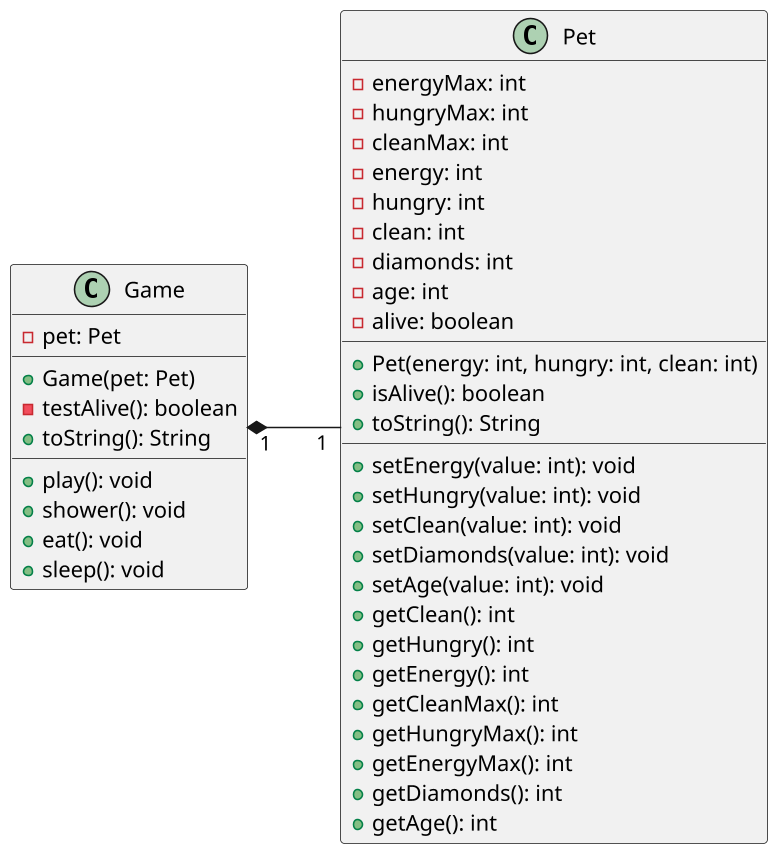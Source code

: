 @startuml

skinparam defaultFontName Hasklig
skinparam dpi 150

left to right direction

class Pet {
    - energyMax: int
    - hungryMax: int
    - cleanMax: int
    - energy: int
    - hungry: int
    - clean: int
    - diamonds: int
    - age: int
    - alive: boolean
    __
    + Pet(energy: int, hungry: int, clean: int)
    + isAlive(): boolean
    + toString(): String
    __
    + setEnergy(value: int): void
    + setHungry(value: int): void
    + setClean(value: int): void
    + setDiamonds(value: int): void
    + setAge(value: int): void
    + getClean(): int
    + getHungry(): int
    + getEnergy(): int
    + getCleanMax(): int
    + getHungryMax(): int
    + getEnergyMax(): int
    + getDiamonds(): int
    + getAge(): int
}

class Game {
    - pet: Pet
    __
    + Game(pet: Pet)
    - testAlive(): boolean
    + toString(): String
    __
    + play(): void
    + shower(): void
    + eat(): void
    + sleep(): void
}

Game "1" *-- "1" Pet

@enduml
